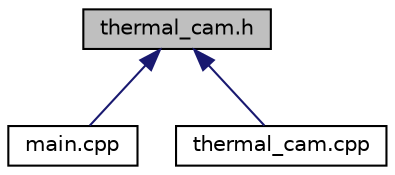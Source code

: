 digraph "thermal_cam.h"
{
 // LATEX_PDF_SIZE
  edge [fontname="Helvetica",fontsize="10",labelfontname="Helvetica",labelfontsize="10"];
  node [fontname="Helvetica",fontsize="10",shape=record];
  Node1 [label="thermal_cam.h",height=0.2,width=0.4,color="black", fillcolor="grey75", style="filled", fontcolor="black",tooltip="Task which handles the thermal camera temperature array to the thermal decoder task."];
  Node1 -> Node2 [dir="back",color="midnightblue",fontsize="10",style="solid",fontname="Helvetica"];
  Node2 [label="main.cpp",height=0.2,width=0.4,color="black", fillcolor="white", style="filled",URL="$main_8cpp.html",tooltip=" "];
  Node1 -> Node3 [dir="back",color="midnightblue",fontsize="10",style="solid",fontname="Helvetica"];
  Node3 [label="thermal_cam.cpp",height=0.2,width=0.4,color="black", fillcolor="white", style="filled",URL="$thermal__cam_8cpp.html",tooltip=" "];
}
